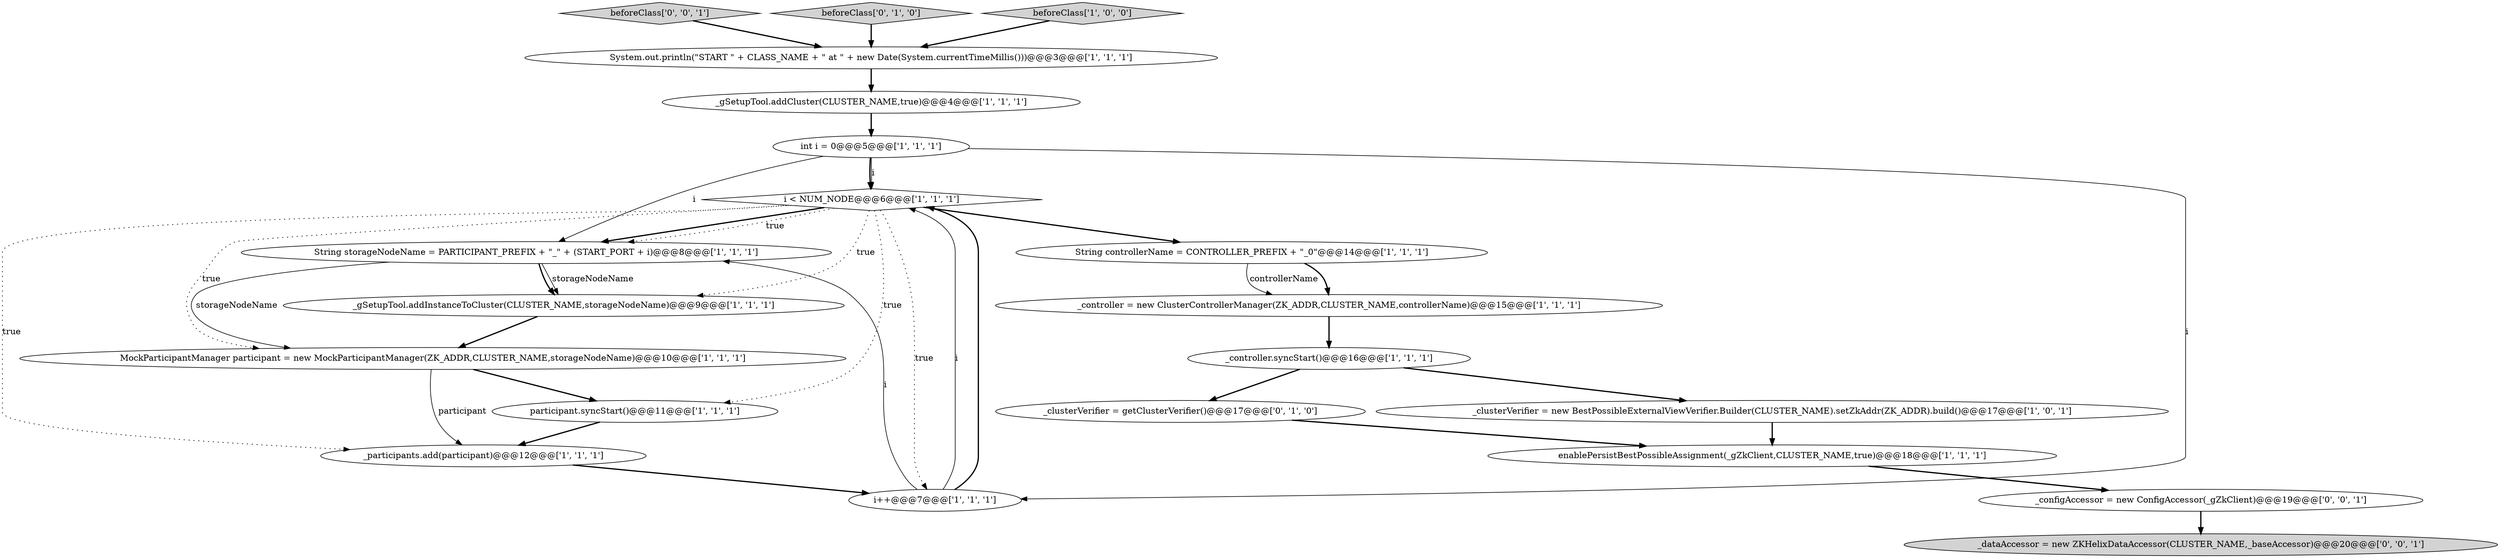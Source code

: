 digraph {
9 [style = filled, label = "_clusterVerifier = new BestPossibleExternalViewVerifier.Builder(CLUSTER_NAME).setZkAddr(ZK_ADDR).build()@@@17@@@['1', '0', '1']", fillcolor = white, shape = ellipse image = "AAA0AAABBB1BBB"];
17 [style = filled, label = "_clusterVerifier = getClusterVerifier()@@@17@@@['0', '1', '0']", fillcolor = white, shape = ellipse image = "AAA0AAABBB2BBB"];
19 [style = filled, label = "_dataAccessor = new ZKHelixDataAccessor(CLUSTER_NAME,_baseAccessor)@@@20@@@['0', '0', '1']", fillcolor = lightgray, shape = ellipse image = "AAA0AAABBB3BBB"];
20 [style = filled, label = "beforeClass['0', '0', '1']", fillcolor = lightgray, shape = diamond image = "AAA0AAABBB3BBB"];
8 [style = filled, label = "String storageNodeName = PARTICIPANT_PREFIX + \"_\" + (START_PORT + i)@@@8@@@['1', '1', '1']", fillcolor = white, shape = ellipse image = "AAA0AAABBB1BBB"];
1 [style = filled, label = "_participants.add(participant)@@@12@@@['1', '1', '1']", fillcolor = white, shape = ellipse image = "AAA0AAABBB1BBB"];
16 [style = filled, label = "beforeClass['0', '1', '0']", fillcolor = lightgray, shape = diamond image = "AAA0AAABBB2BBB"];
5 [style = filled, label = "i++@@@7@@@['1', '1', '1']", fillcolor = white, shape = ellipse image = "AAA0AAABBB1BBB"];
0 [style = filled, label = "_gSetupTool.addInstanceToCluster(CLUSTER_NAME,storageNodeName)@@@9@@@['1', '1', '1']", fillcolor = white, shape = ellipse image = "AAA0AAABBB1BBB"];
11 [style = filled, label = "_controller = new ClusterControllerManager(ZK_ADDR,CLUSTER_NAME,controllerName)@@@15@@@['1', '1', '1']", fillcolor = white, shape = ellipse image = "AAA0AAABBB1BBB"];
6 [style = filled, label = "String controllerName = CONTROLLER_PREFIX + \"_0\"@@@14@@@['1', '1', '1']", fillcolor = white, shape = ellipse image = "AAA0AAABBB1BBB"];
18 [style = filled, label = "_configAccessor = new ConfigAccessor(_gZkClient)@@@19@@@['0', '0', '1']", fillcolor = white, shape = ellipse image = "AAA0AAABBB3BBB"];
2 [style = filled, label = "beforeClass['1', '0', '0']", fillcolor = lightgray, shape = diamond image = "AAA0AAABBB1BBB"];
13 [style = filled, label = "_gSetupTool.addCluster(CLUSTER_NAME,true)@@@4@@@['1', '1', '1']", fillcolor = white, shape = ellipse image = "AAA0AAABBB1BBB"];
7 [style = filled, label = "i < NUM_NODE@@@6@@@['1', '1', '1']", fillcolor = white, shape = diamond image = "AAA0AAABBB1BBB"];
10 [style = filled, label = "participant.syncStart()@@@11@@@['1', '1', '1']", fillcolor = white, shape = ellipse image = "AAA0AAABBB1BBB"];
12 [style = filled, label = "enablePersistBestPossibleAssignment(_gZkClient,CLUSTER_NAME,true)@@@18@@@['1', '1', '1']", fillcolor = white, shape = ellipse image = "AAA0AAABBB1BBB"];
4 [style = filled, label = "System.out.println(\"START \" + CLASS_NAME + \" at \" + new Date(System.currentTimeMillis()))@@@3@@@['1', '1', '1']", fillcolor = white, shape = ellipse image = "AAA0AAABBB1BBB"];
14 [style = filled, label = "MockParticipantManager participant = new MockParticipantManager(ZK_ADDR,CLUSTER_NAME,storageNodeName)@@@10@@@['1', '1', '1']", fillcolor = white, shape = ellipse image = "AAA0AAABBB1BBB"];
15 [style = filled, label = "_controller.syncStart()@@@16@@@['1', '1', '1']", fillcolor = white, shape = ellipse image = "AAA0AAABBB1BBB"];
3 [style = filled, label = "int i = 0@@@5@@@['1', '1', '1']", fillcolor = white, shape = ellipse image = "AAA0AAABBB1BBB"];
14->1 [style = solid, label="participant"];
7->8 [style = bold, label=""];
5->7 [style = solid, label="i"];
2->4 [style = bold, label=""];
15->9 [style = bold, label=""];
16->4 [style = bold, label=""];
5->8 [style = solid, label="i"];
8->0 [style = bold, label=""];
7->8 [style = dotted, label="true"];
7->10 [style = dotted, label="true"];
6->11 [style = bold, label=""];
20->4 [style = bold, label=""];
3->8 [style = solid, label="i"];
7->6 [style = bold, label=""];
17->12 [style = bold, label=""];
7->1 [style = dotted, label="true"];
11->15 [style = bold, label=""];
3->7 [style = bold, label=""];
7->5 [style = dotted, label="true"];
8->14 [style = solid, label="storageNodeName"];
3->7 [style = solid, label="i"];
10->1 [style = bold, label=""];
18->19 [style = bold, label=""];
7->14 [style = dotted, label="true"];
3->5 [style = solid, label="i"];
6->11 [style = solid, label="controllerName"];
12->18 [style = bold, label=""];
8->0 [style = solid, label="storageNodeName"];
13->3 [style = bold, label=""];
4->13 [style = bold, label=""];
7->0 [style = dotted, label="true"];
0->14 [style = bold, label=""];
14->10 [style = bold, label=""];
5->7 [style = bold, label=""];
9->12 [style = bold, label=""];
1->5 [style = bold, label=""];
15->17 [style = bold, label=""];
}
